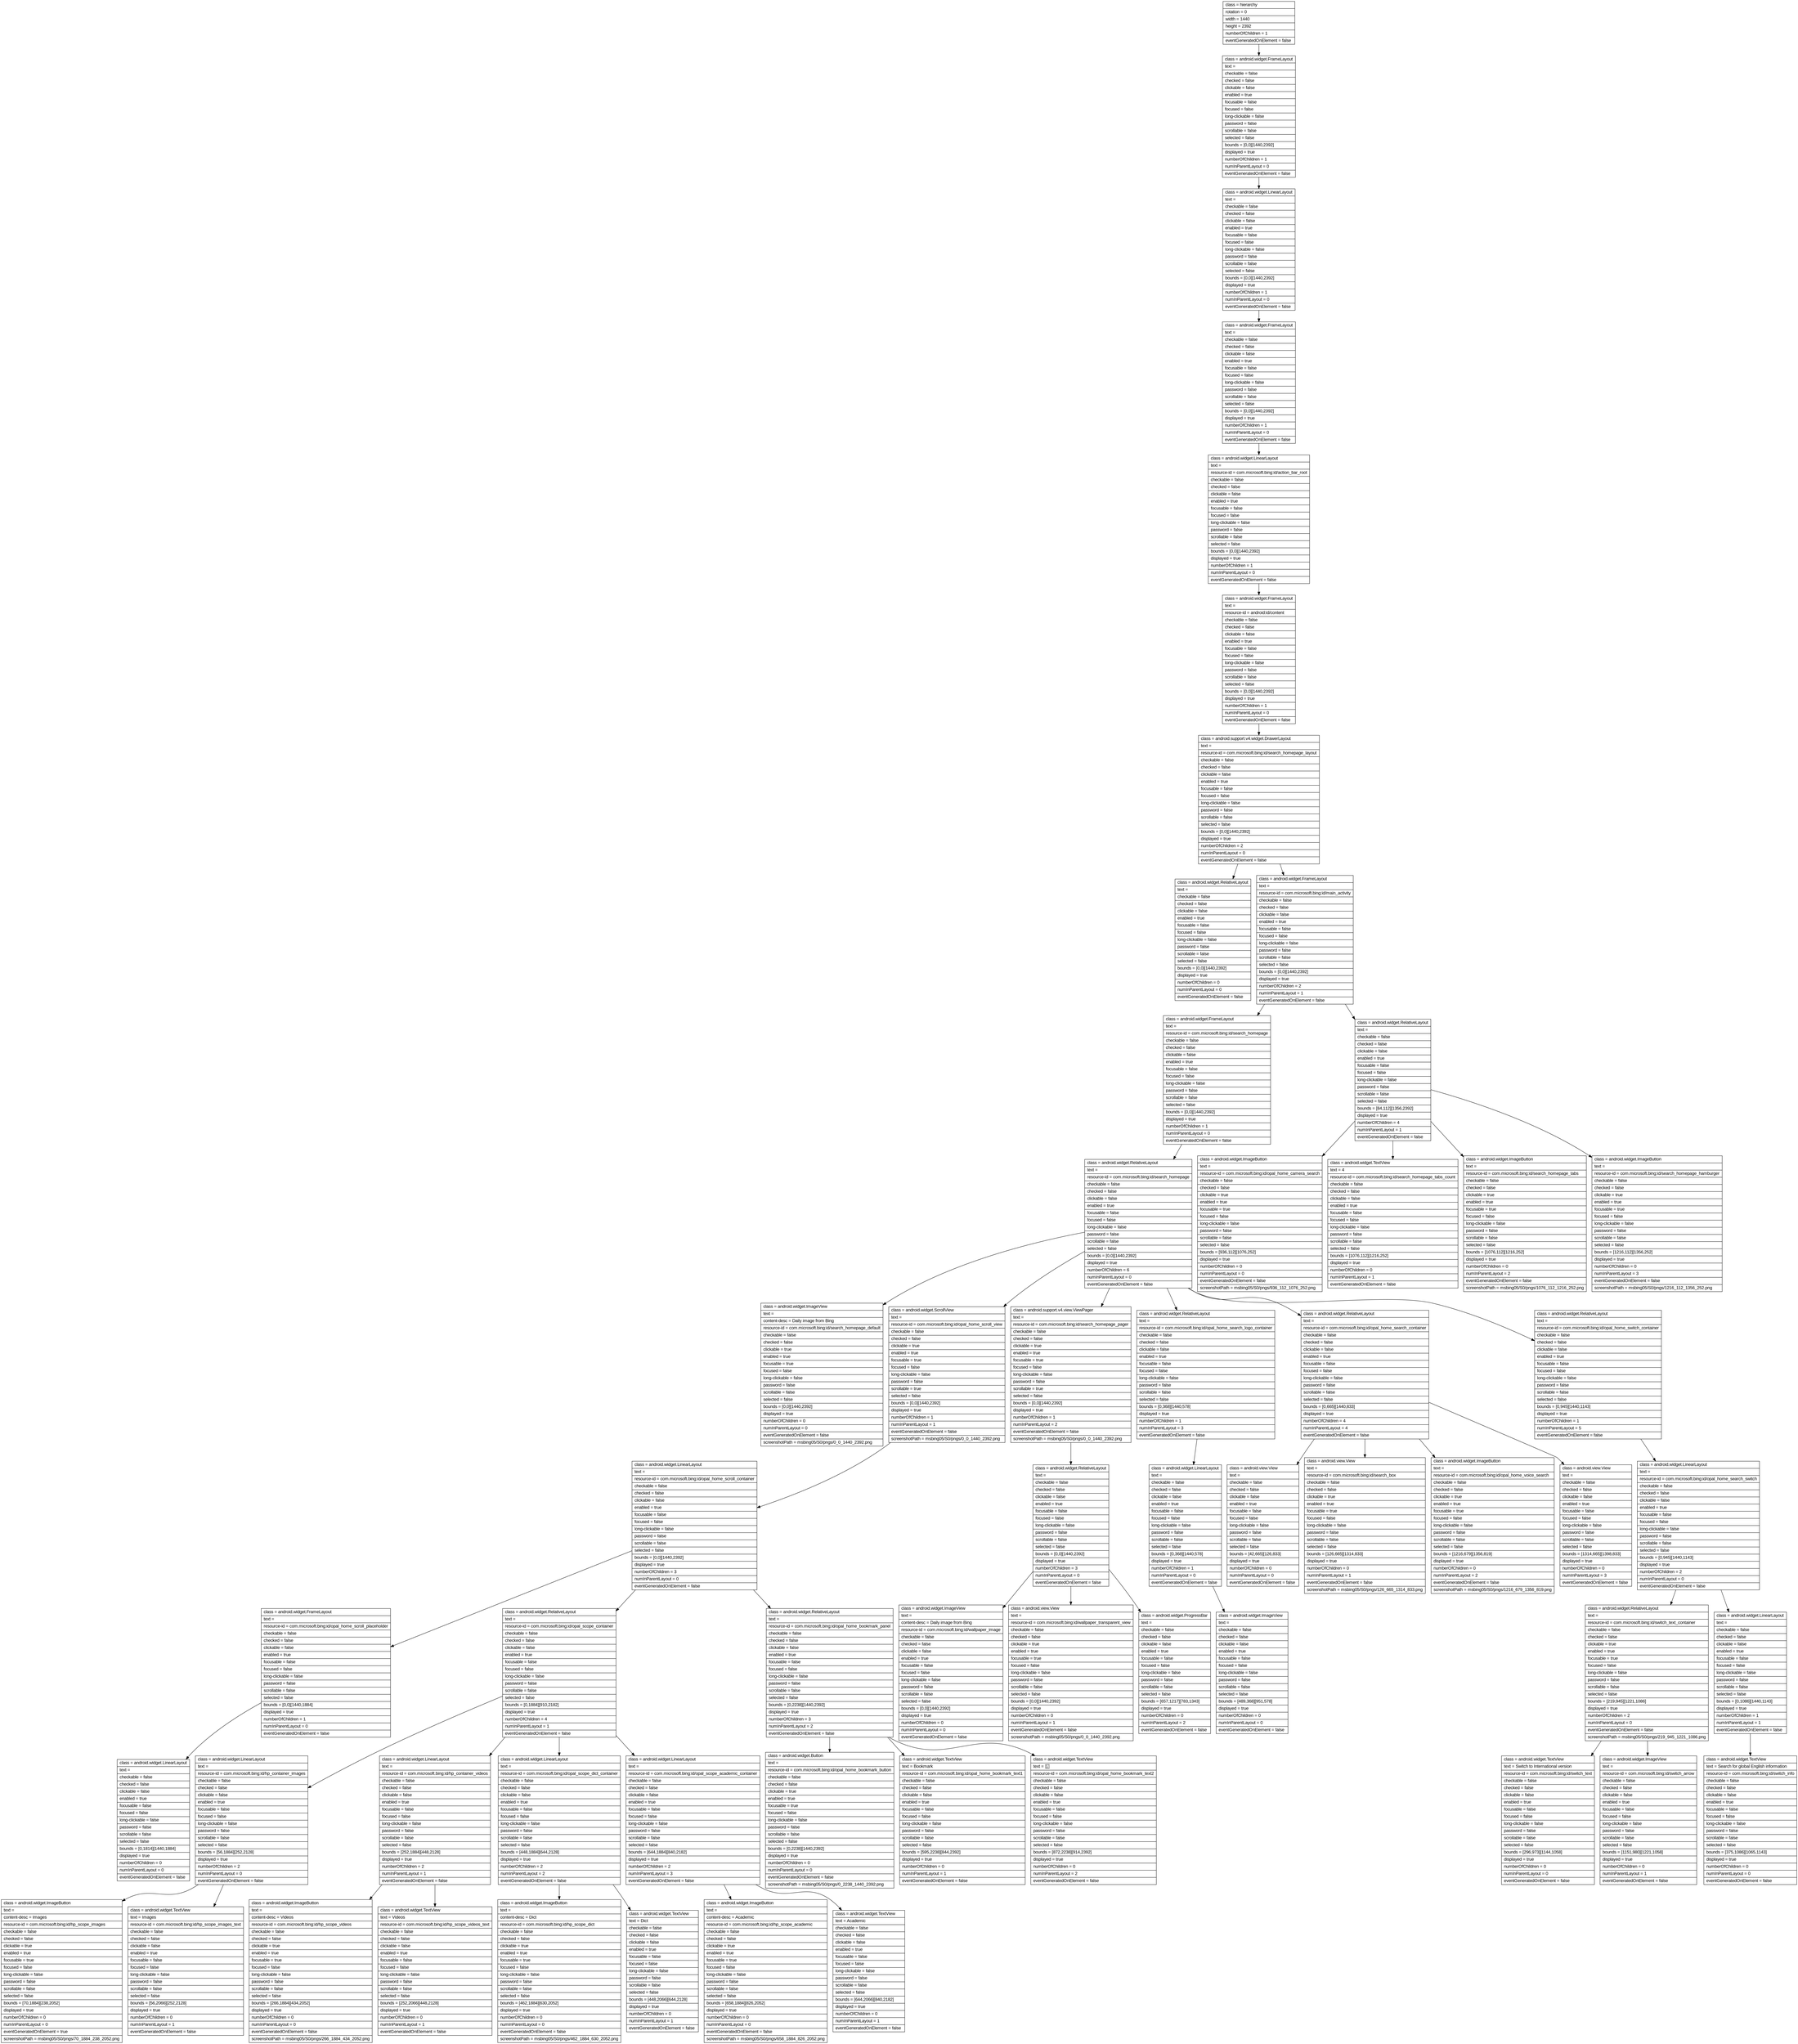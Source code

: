 digraph Layout {

	node [shape=record fontname=Arial];

	0	[label="{class = hierarchy\l|rotation = 0\l|width = 1440\l|height = 2392\l|numberOfChildren = 1\l|eventGeneratedOnElement = false \l}"]
	1	[label="{class = android.widget.FrameLayout\l|text = \l|checkable = false\l|checked = false\l|clickable = false\l|enabled = true\l|focusable = false\l|focused = false\l|long-clickable = false\l|password = false\l|scrollable = false\l|selected = false\l|bounds = [0,0][1440,2392]\l|displayed = true\l|numberOfChildren = 1\l|numInParentLayout = 0\l|eventGeneratedOnElement = false \l}"]
	2	[label="{class = android.widget.LinearLayout\l|text = \l|checkable = false\l|checked = false\l|clickable = false\l|enabled = true\l|focusable = false\l|focused = false\l|long-clickable = false\l|password = false\l|scrollable = false\l|selected = false\l|bounds = [0,0][1440,2392]\l|displayed = true\l|numberOfChildren = 1\l|numInParentLayout = 0\l|eventGeneratedOnElement = false \l}"]
	3	[label="{class = android.widget.FrameLayout\l|text = \l|checkable = false\l|checked = false\l|clickable = false\l|enabled = true\l|focusable = false\l|focused = false\l|long-clickable = false\l|password = false\l|scrollable = false\l|selected = false\l|bounds = [0,0][1440,2392]\l|displayed = true\l|numberOfChildren = 1\l|numInParentLayout = 0\l|eventGeneratedOnElement = false \l}"]
	4	[label="{class = android.widget.LinearLayout\l|text = \l|resource-id = com.microsoft.bing:id/action_bar_root\l|checkable = false\l|checked = false\l|clickable = false\l|enabled = true\l|focusable = false\l|focused = false\l|long-clickable = false\l|password = false\l|scrollable = false\l|selected = false\l|bounds = [0,0][1440,2392]\l|displayed = true\l|numberOfChildren = 1\l|numInParentLayout = 0\l|eventGeneratedOnElement = false \l}"]
	5	[label="{class = android.widget.FrameLayout\l|text = \l|resource-id = android:id/content\l|checkable = false\l|checked = false\l|clickable = false\l|enabled = true\l|focusable = false\l|focused = false\l|long-clickable = false\l|password = false\l|scrollable = false\l|selected = false\l|bounds = [0,0][1440,2392]\l|displayed = true\l|numberOfChildren = 1\l|numInParentLayout = 0\l|eventGeneratedOnElement = false \l}"]
	6	[label="{class = android.support.v4.widget.DrawerLayout\l|text = \l|resource-id = com.microsoft.bing:id/search_homepage_layout\l|checkable = false\l|checked = false\l|clickable = false\l|enabled = true\l|focusable = false\l|focused = false\l|long-clickable = false\l|password = false\l|scrollable = false\l|selected = false\l|bounds = [0,0][1440,2392]\l|displayed = true\l|numberOfChildren = 2\l|numInParentLayout = 0\l|eventGeneratedOnElement = false \l}"]
	7	[label="{class = android.widget.RelativeLayout\l|text = \l|checkable = false\l|checked = false\l|clickable = false\l|enabled = true\l|focusable = false\l|focused = false\l|long-clickable = false\l|password = false\l|scrollable = false\l|selected = false\l|bounds = [0,0][1440,2392]\l|displayed = true\l|numberOfChildren = 0\l|numInParentLayout = 0\l|eventGeneratedOnElement = false \l}"]
	8	[label="{class = android.widget.FrameLayout\l|text = \l|resource-id = com.microsoft.bing:id/main_activity\l|checkable = false\l|checked = false\l|clickable = false\l|enabled = true\l|focusable = false\l|focused = false\l|long-clickable = false\l|password = false\l|scrollable = false\l|selected = false\l|bounds = [0,0][1440,2392]\l|displayed = true\l|numberOfChildren = 2\l|numInParentLayout = 1\l|eventGeneratedOnElement = false \l}"]
	9	[label="{class = android.widget.FrameLayout\l|text = \l|resource-id = com.microsoft.bing:id/search_homepage\l|checkable = false\l|checked = false\l|clickable = false\l|enabled = true\l|focusable = false\l|focused = false\l|long-clickable = false\l|password = false\l|scrollable = false\l|selected = false\l|bounds = [0,0][1440,2392]\l|displayed = true\l|numberOfChildren = 1\l|numInParentLayout = 0\l|eventGeneratedOnElement = false \l}"]
	10	[label="{class = android.widget.RelativeLayout\l|text = \l|checkable = false\l|checked = false\l|clickable = false\l|enabled = true\l|focusable = false\l|focused = false\l|long-clickable = false\l|password = false\l|scrollable = false\l|selected = false\l|bounds = [84,112][1356,2392]\l|displayed = true\l|numberOfChildren = 4\l|numInParentLayout = 1\l|eventGeneratedOnElement = false \l}"]
	11	[label="{class = android.widget.RelativeLayout\l|text = \l|resource-id = com.microsoft.bing:id/search_homepage\l|checkable = false\l|checked = false\l|clickable = false\l|enabled = true\l|focusable = false\l|focused = false\l|long-clickable = false\l|password = false\l|scrollable = false\l|selected = false\l|bounds = [0,0][1440,2392]\l|displayed = true\l|numberOfChildren = 6\l|numInParentLayout = 0\l|eventGeneratedOnElement = false \l}"]
	12	[label="{class = android.widget.ImageButton\l|text = \l|resource-id = com.microsoft.bing:id/opal_home_camera_search\l|checkable = false\l|checked = false\l|clickable = true\l|enabled = true\l|focusable = true\l|focused = false\l|long-clickable = false\l|password = false\l|scrollable = false\l|selected = false\l|bounds = [936,112][1076,252]\l|displayed = true\l|numberOfChildren = 0\l|numInParentLayout = 0\l|eventGeneratedOnElement = false \l|screenshotPath = msbing05/S0/pngs/936_112_1076_252.png\l}"]
	13	[label="{class = android.widget.TextView\l|text = 4\l|resource-id = com.microsoft.bing:id/search_homepage_tabs_count\l|checkable = false\l|checked = false\l|clickable = false\l|enabled = true\l|focusable = false\l|focused = false\l|long-clickable = false\l|password = false\l|scrollable = false\l|selected = false\l|bounds = [1076,112][1216,252]\l|displayed = true\l|numberOfChildren = 0\l|numInParentLayout = 1\l|eventGeneratedOnElement = false \l}"]
	14	[label="{class = android.widget.ImageButton\l|text = \l|resource-id = com.microsoft.bing:id/search_homepage_tabs\l|checkable = false\l|checked = false\l|clickable = true\l|enabled = true\l|focusable = true\l|focused = false\l|long-clickable = false\l|password = false\l|scrollable = false\l|selected = false\l|bounds = [1076,112][1216,252]\l|displayed = true\l|numberOfChildren = 0\l|numInParentLayout = 2\l|eventGeneratedOnElement = false \l|screenshotPath = msbing05/S0/pngs/1076_112_1216_252.png\l}"]
	15	[label="{class = android.widget.ImageButton\l|text = \l|resource-id = com.microsoft.bing:id/search_homepage_hamburger\l|checkable = false\l|checked = false\l|clickable = true\l|enabled = true\l|focusable = true\l|focused = false\l|long-clickable = false\l|password = false\l|scrollable = false\l|selected = false\l|bounds = [1216,112][1356,252]\l|displayed = true\l|numberOfChildren = 0\l|numInParentLayout = 3\l|eventGeneratedOnElement = false \l|screenshotPath = msbing05/S0/pngs/1216_112_1356_252.png\l}"]
	16	[label="{class = android.widget.ImageView\l|text = \l|content-desc = Daily image from Bing\l|resource-id = com.microsoft.bing:id/search_homepage_default\l|checkable = false\l|checked = false\l|clickable = true\l|enabled = true\l|focusable = true\l|focused = false\l|long-clickable = false\l|password = false\l|scrollable = false\l|selected = false\l|bounds = [0,0][1440,2392]\l|displayed = true\l|numberOfChildren = 0\l|numInParentLayout = 0\l|eventGeneratedOnElement = false \l|screenshotPath = msbing05/S0/pngs/0_0_1440_2392.png\l}"]
	17	[label="{class = android.widget.ScrollView\l|text = \l|resource-id = com.microsoft.bing:id/opal_home_scroll_view\l|checkable = false\l|checked = false\l|clickable = true\l|enabled = true\l|focusable = true\l|focused = false\l|long-clickable = false\l|password = false\l|scrollable = true\l|selected = false\l|bounds = [0,0][1440,2392]\l|displayed = true\l|numberOfChildren = 1\l|numInParentLayout = 1\l|eventGeneratedOnElement = false \l|screenshotPath = msbing05/S0/pngs/0_0_1440_2392.png\l}"]
	18	[label="{class = android.support.v4.view.ViewPager\l|text = \l|resource-id = com.microsoft.bing:id/search_homepage_pager\l|checkable = false\l|checked = false\l|clickable = true\l|enabled = true\l|focusable = true\l|focused = false\l|long-clickable = false\l|password = false\l|scrollable = true\l|selected = false\l|bounds = [0,0][1440,2392]\l|displayed = true\l|numberOfChildren = 1\l|numInParentLayout = 2\l|eventGeneratedOnElement = false \l|screenshotPath = msbing05/S0/pngs/0_0_1440_2392.png\l}"]
	19	[label="{class = android.widget.RelativeLayout\l|text = \l|resource-id = com.microsoft.bing:id/opal_home_search_logo_container\l|checkable = false\l|checked = false\l|clickable = false\l|enabled = true\l|focusable = false\l|focused = false\l|long-clickable = false\l|password = false\l|scrollable = false\l|selected = false\l|bounds = [0,368][1440,578]\l|displayed = true\l|numberOfChildren = 1\l|numInParentLayout = 3\l|eventGeneratedOnElement = false \l}"]
	20	[label="{class = android.widget.RelativeLayout\l|text = \l|resource-id = com.microsoft.bing:id/opal_home_search_container\l|checkable = false\l|checked = false\l|clickable = false\l|enabled = true\l|focusable = false\l|focused = false\l|long-clickable = false\l|password = false\l|scrollable = false\l|selected = false\l|bounds = [0,665][1440,833]\l|displayed = true\l|numberOfChildren = 4\l|numInParentLayout = 4\l|eventGeneratedOnElement = false \l}"]
	21	[label="{class = android.widget.RelativeLayout\l|text = \l|resource-id = com.microsoft.bing:id/opal_home_switch_container\l|checkable = false\l|checked = false\l|clickable = false\l|enabled = true\l|focusable = false\l|focused = false\l|long-clickable = false\l|password = false\l|scrollable = false\l|selected = false\l|bounds = [0,945][1440,1143]\l|displayed = true\l|numberOfChildren = 1\l|numInParentLayout = 5\l|eventGeneratedOnElement = false \l}"]
	22	[label="{class = android.widget.LinearLayout\l|text = \l|resource-id = com.microsoft.bing:id/opal_home_scroll_container\l|checkable = false\l|checked = false\l|clickable = false\l|enabled = true\l|focusable = false\l|focused = false\l|long-clickable = false\l|password = false\l|scrollable = false\l|selected = false\l|bounds = [0,0][1440,2392]\l|displayed = true\l|numberOfChildren = 3\l|numInParentLayout = 0\l|eventGeneratedOnElement = false \l}"]
	23	[label="{class = android.widget.RelativeLayout\l|text = \l|checkable = false\l|checked = false\l|clickable = false\l|enabled = true\l|focusable = false\l|focused = false\l|long-clickable = false\l|password = false\l|scrollable = false\l|selected = false\l|bounds = [0,0][1440,2392]\l|displayed = true\l|numberOfChildren = 3\l|numInParentLayout = 0\l|eventGeneratedOnElement = false \l}"]
	24	[label="{class = android.widget.LinearLayout\l|text = \l|checkable = false\l|checked = false\l|clickable = false\l|enabled = true\l|focusable = false\l|focused = false\l|long-clickable = false\l|password = false\l|scrollable = false\l|selected = false\l|bounds = [0,368][1440,578]\l|displayed = true\l|numberOfChildren = 1\l|numInParentLayout = 0\l|eventGeneratedOnElement = false \l}"]
	25	[label="{class = android.view.View\l|text = \l|checkable = false\l|checked = false\l|clickable = false\l|enabled = true\l|focusable = false\l|focused = false\l|long-clickable = false\l|password = false\l|scrollable = false\l|selected = false\l|bounds = [42,665][126,833]\l|displayed = true\l|numberOfChildren = 0\l|numInParentLayout = 0\l|eventGeneratedOnElement = false \l}"]
	26	[label="{class = android.view.View\l|text = \l|resource-id = com.microsoft.bing:id/search_box\l|checkable = false\l|checked = false\l|clickable = true\l|enabled = true\l|focusable = true\l|focused = false\l|long-clickable = false\l|password = false\l|scrollable = false\l|selected = false\l|bounds = [126,665][1314,833]\l|displayed = true\l|numberOfChildren = 0\l|numInParentLayout = 1\l|eventGeneratedOnElement = false \l|screenshotPath = msbing05/S0/pngs/126_665_1314_833.png\l}"]
	27	[label="{class = android.widget.ImageButton\l|text = \l|resource-id = com.microsoft.bing:id/opal_home_voice_search\l|checkable = false\l|checked = false\l|clickable = true\l|enabled = true\l|focusable = true\l|focused = false\l|long-clickable = false\l|password = false\l|scrollable = false\l|selected = false\l|bounds = [1216,679][1356,819]\l|displayed = true\l|numberOfChildren = 0\l|numInParentLayout = 2\l|eventGeneratedOnElement = false \l|screenshotPath = msbing05/S0/pngs/1216_679_1356_819.png\l}"]
	28	[label="{class = android.view.View\l|text = \l|checkable = false\l|checked = false\l|clickable = false\l|enabled = true\l|focusable = false\l|focused = false\l|long-clickable = false\l|password = false\l|scrollable = false\l|selected = false\l|bounds = [1314,665][1398,833]\l|displayed = true\l|numberOfChildren = 0\l|numInParentLayout = 3\l|eventGeneratedOnElement = false \l}"]
	29	[label="{class = android.widget.LinearLayout\l|text = \l|resource-id = com.microsoft.bing:id/opal_home_search_switch\l|checkable = false\l|checked = false\l|clickable = false\l|enabled = true\l|focusable = false\l|focused = false\l|long-clickable = false\l|password = false\l|scrollable = false\l|selected = false\l|bounds = [0,945][1440,1143]\l|displayed = true\l|numberOfChildren = 2\l|numInParentLayout = 0\l|eventGeneratedOnElement = false \l}"]
	30	[label="{class = android.widget.FrameLayout\l|text = \l|resource-id = com.microsoft.bing:id/opal_home_scroll_placeholder\l|checkable = false\l|checked = false\l|clickable = false\l|enabled = true\l|focusable = false\l|focused = false\l|long-clickable = false\l|password = false\l|scrollable = false\l|selected = false\l|bounds = [0,0][1440,1884]\l|displayed = true\l|numberOfChildren = 1\l|numInParentLayout = 0\l|eventGeneratedOnElement = false \l}"]
	31	[label="{class = android.widget.RelativeLayout\l|text = \l|resource-id = com.microsoft.bing:id/opal_scope_container\l|checkable = false\l|checked = false\l|clickable = false\l|enabled = true\l|focusable = false\l|focused = false\l|long-clickable = false\l|password = false\l|scrollable = false\l|selected = false\l|bounds = [0,1884][910,2182]\l|displayed = true\l|numberOfChildren = 4\l|numInParentLayout = 1\l|eventGeneratedOnElement = false \l}"]
	32	[label="{class = android.widget.RelativeLayout\l|text = \l|resource-id = com.microsoft.bing:id/opal_home_bookmark_panel\l|checkable = false\l|checked = false\l|clickable = false\l|enabled = true\l|focusable = false\l|focused = false\l|long-clickable = false\l|password = false\l|scrollable = false\l|selected = false\l|bounds = [0,2238][1440,2392]\l|displayed = true\l|numberOfChildren = 3\l|numInParentLayout = 2\l|eventGeneratedOnElement = false \l}"]
	33	[label="{class = android.widget.ImageView\l|text = \l|content-desc = Daily image from Bing\l|resource-id = com.microsoft.bing:id/wallpaper_image\l|checkable = false\l|checked = false\l|clickable = false\l|enabled = true\l|focusable = false\l|focused = false\l|long-clickable = false\l|password = false\l|scrollable = false\l|selected = false\l|bounds = [0,0][1440,2392]\l|displayed = true\l|numberOfChildren = 0\l|numInParentLayout = 0\l|eventGeneratedOnElement = false \l}"]
	34	[label="{class = android.view.View\l|text = \l|resource-id = com.microsoft.bing:id/wallpaper_transparent_view\l|checkable = false\l|checked = false\l|clickable = true\l|enabled = true\l|focusable = true\l|focused = false\l|long-clickable = false\l|password = false\l|scrollable = false\l|selected = false\l|bounds = [0,0][1440,2392]\l|displayed = true\l|numberOfChildren = 0\l|numInParentLayout = 1\l|eventGeneratedOnElement = false \l|screenshotPath = msbing05/S0/pngs/0_0_1440_2392.png\l}"]
	35	[label="{class = android.widget.ProgressBar\l|text = \l|checkable = false\l|checked = false\l|clickable = false\l|enabled = true\l|focusable = false\l|focused = false\l|long-clickable = false\l|password = false\l|scrollable = false\l|selected = false\l|bounds = [657,1217][783,1343]\l|displayed = true\l|numberOfChildren = 0\l|numInParentLayout = 2\l|eventGeneratedOnElement = false \l}"]
	36	[label="{class = android.widget.ImageView\l|text = \l|checkable = false\l|checked = false\l|clickable = false\l|enabled = true\l|focusable = false\l|focused = false\l|long-clickable = false\l|password = false\l|scrollable = false\l|selected = false\l|bounds = [489,368][951,578]\l|displayed = true\l|numberOfChildren = 0\l|numInParentLayout = 0\l|eventGeneratedOnElement = false \l}"]
	37	[label="{class = android.widget.RelativeLayout\l|text = \l|resource-id = com.microsoft.bing:id/switch_text_container\l|checkable = false\l|checked = false\l|clickable = true\l|enabled = true\l|focusable = true\l|focused = false\l|long-clickable = false\l|password = false\l|scrollable = false\l|selected = false\l|bounds = [219,945][1221,1086]\l|displayed = true\l|numberOfChildren = 2\l|numInParentLayout = 0\l|eventGeneratedOnElement = false \l|screenshotPath = msbing05/S0/pngs/219_945_1221_1086.png\l}"]
	38	[label="{class = android.widget.LinearLayout\l|text = \l|checkable = false\l|checked = false\l|clickable = false\l|enabled = true\l|focusable = false\l|focused = false\l|long-clickable = false\l|password = false\l|scrollable = false\l|selected = false\l|bounds = [0,1086][1440,1143]\l|displayed = true\l|numberOfChildren = 1\l|numInParentLayout = 1\l|eventGeneratedOnElement = false \l}"]
	39	[label="{class = android.widget.LinearLayout\l|text = \l|checkable = false\l|checked = false\l|clickable = false\l|enabled = true\l|focusable = false\l|focused = false\l|long-clickable = false\l|password = false\l|scrollable = false\l|selected = false\l|bounds = [0,1814][1440,1884]\l|displayed = true\l|numberOfChildren = 0\l|numInParentLayout = 0\l|eventGeneratedOnElement = false \l}"]
	40	[label="{class = android.widget.LinearLayout\l|text = \l|resource-id = com.microsoft.bing:id/hp_container_images\l|checkable = false\l|checked = false\l|clickable = false\l|enabled = true\l|focusable = false\l|focused = false\l|long-clickable = false\l|password = false\l|scrollable = false\l|selected = false\l|bounds = [56,1884][252,2128]\l|displayed = true\l|numberOfChildren = 2\l|numInParentLayout = 0\l|eventGeneratedOnElement = false \l}"]
	41	[label="{class = android.widget.LinearLayout\l|text = \l|resource-id = com.microsoft.bing:id/hp_container_videos\l|checkable = false\l|checked = false\l|clickable = false\l|enabled = true\l|focusable = false\l|focused = false\l|long-clickable = false\l|password = false\l|scrollable = false\l|selected = false\l|bounds = [252,1884][448,2128]\l|displayed = true\l|numberOfChildren = 2\l|numInParentLayout = 1\l|eventGeneratedOnElement = false \l}"]
	42	[label="{class = android.widget.LinearLayout\l|text = \l|resource-id = com.microsoft.bing:id/opal_scope_dict_container\l|checkable = false\l|checked = false\l|clickable = false\l|enabled = true\l|focusable = false\l|focused = false\l|long-clickable = false\l|password = false\l|scrollable = false\l|selected = false\l|bounds = [448,1884][644,2128]\l|displayed = true\l|numberOfChildren = 2\l|numInParentLayout = 2\l|eventGeneratedOnElement = false \l}"]
	43	[label="{class = android.widget.LinearLayout\l|text = \l|resource-id = com.microsoft.bing:id/opal_scope_academic_container\l|checkable = false\l|checked = false\l|clickable = false\l|enabled = true\l|focusable = false\l|focused = false\l|long-clickable = false\l|password = false\l|scrollable = false\l|selected = false\l|bounds = [644,1884][840,2182]\l|displayed = true\l|numberOfChildren = 2\l|numInParentLayout = 3\l|eventGeneratedOnElement = false \l}"]
	44	[label="{class = android.widget.Button\l|text = \l|resource-id = com.microsoft.bing:id/opal_home_bookmark_button\l|checkable = false\l|checked = false\l|clickable = true\l|enabled = true\l|focusable = true\l|focused = false\l|long-clickable = false\l|password = false\l|scrollable = false\l|selected = false\l|bounds = [0,2238][1440,2392]\l|displayed = true\l|numberOfChildren = 0\l|numInParentLayout = 0\l|eventGeneratedOnElement = false \l|screenshotPath = msbing05/S0/pngs/0_2238_1440_2392.png\l}"]
	45	[label="{class = android.widget.TextView\l|text = Bookmark\l|resource-id = com.microsoft.bing:id/opal_home_bookmark_text1\l|checkable = false\l|checked = false\l|clickable = false\l|enabled = true\l|focusable = false\l|focused = false\l|long-clickable = false\l|password = false\l|scrollable = false\l|selected = false\l|bounds = [595,2238][844,2392]\l|displayed = true\l|numberOfChildren = 0\l|numInParentLayout = 1\l|eventGeneratedOnElement = false \l}"]
	46	[label="{class = android.widget.TextView\l|text = \l|resource-id = com.microsoft.bing:id/opal_home_bookmark_text2\l|checkable = false\l|checked = false\l|clickable = false\l|enabled = true\l|focusable = false\l|focused = false\l|long-clickable = false\l|password = false\l|scrollable = false\l|selected = false\l|bounds = [872,2238][914,2392]\l|displayed = true\l|numberOfChildren = 0\l|numInParentLayout = 2\l|eventGeneratedOnElement = false \l}"]
	47	[label="{class = android.widget.TextView\l|text = Switch to International version\l|resource-id = com.microsoft.bing:id/switch_text\l|checkable = false\l|checked = false\l|clickable = false\l|enabled = true\l|focusable = false\l|focused = false\l|long-clickable = false\l|password = false\l|scrollable = false\l|selected = false\l|bounds = [296,973][1144,1058]\l|displayed = true\l|numberOfChildren = 0\l|numInParentLayout = 0\l|eventGeneratedOnElement = false \l}"]
	48	[label="{class = android.widget.ImageView\l|text = \l|resource-id = com.microsoft.bing:id/switch_arrow\l|checkable = false\l|checked = false\l|clickable = false\l|enabled = true\l|focusable = false\l|focused = false\l|long-clickable = false\l|password = false\l|scrollable = false\l|selected = false\l|bounds = [1151,980][1221,1058]\l|displayed = true\l|numberOfChildren = 0\l|numInParentLayout = 1\l|eventGeneratedOnElement = false \l}"]
	49	[label="{class = android.widget.TextView\l|text = Search for global English information\l|resource-id = com.microsoft.bing:id/switch_info\l|checkable = false\l|checked = false\l|clickable = false\l|enabled = true\l|focusable = false\l|focused = false\l|long-clickable = false\l|password = false\l|scrollable = false\l|selected = false\l|bounds = [375,1086][1065,1143]\l|displayed = true\l|numberOfChildren = 0\l|numInParentLayout = 0\l|eventGeneratedOnElement = false \l}"]
	50	[label="{class = android.widget.ImageButton\l|text = \l|content-desc = Images\l|resource-id = com.microsoft.bing:id/hp_scope_images\l|checkable = false\l|checked = false\l|clickable = true\l|enabled = true\l|focusable = true\l|focused = false\l|long-clickable = false\l|password = false\l|scrollable = false\l|selected = false\l|bounds = [70,1884][238,2052]\l|displayed = true\l|numberOfChildren = 0\l|numInParentLayout = 0\l|eventGeneratedOnElement = true \l|screenshotPath = msbing05/S0/pngs/70_1884_238_2052.png\l}"]
	51	[label="{class = android.widget.TextView\l|text = Images\l|resource-id = com.microsoft.bing:id/hp_scope_images_text\l|checkable = false\l|checked = false\l|clickable = false\l|enabled = true\l|focusable = false\l|focused = false\l|long-clickable = false\l|password = false\l|scrollable = false\l|selected = false\l|bounds = [56,2066][252,2128]\l|displayed = true\l|numberOfChildren = 0\l|numInParentLayout = 1\l|eventGeneratedOnElement = false \l}"]
	52	[label="{class = android.widget.ImageButton\l|text = \l|content-desc = Videos\l|resource-id = com.microsoft.bing:id/hp_scope_videos\l|checkable = false\l|checked = false\l|clickable = true\l|enabled = true\l|focusable = true\l|focused = false\l|long-clickable = false\l|password = false\l|scrollable = false\l|selected = false\l|bounds = [266,1884][434,2052]\l|displayed = true\l|numberOfChildren = 0\l|numInParentLayout = 0\l|eventGeneratedOnElement = false \l|screenshotPath = msbing05/S0/pngs/266_1884_434_2052.png\l}"]
	53	[label="{class = android.widget.TextView\l|text = Videos\l|resource-id = com.microsoft.bing:id/hp_scope_videos_text\l|checkable = false\l|checked = false\l|clickable = false\l|enabled = true\l|focusable = false\l|focused = false\l|long-clickable = false\l|password = false\l|scrollable = false\l|selected = false\l|bounds = [252,2066][448,2128]\l|displayed = true\l|numberOfChildren = 0\l|numInParentLayout = 1\l|eventGeneratedOnElement = false \l}"]
	54	[label="{class = android.widget.ImageButton\l|text = \l|content-desc = Dict\l|resource-id = com.microsoft.bing:id/hp_scope_dict\l|checkable = false\l|checked = false\l|clickable = true\l|enabled = true\l|focusable = true\l|focused = false\l|long-clickable = false\l|password = false\l|scrollable = false\l|selected = false\l|bounds = [462,1884][630,2052]\l|displayed = true\l|numberOfChildren = 0\l|numInParentLayout = 0\l|eventGeneratedOnElement = false \l|screenshotPath = msbing05/S0/pngs/462_1884_630_2052.png\l}"]
	55	[label="{class = android.widget.TextView\l|text = Dict\l|checkable = false\l|checked = false\l|clickable = false\l|enabled = true\l|focusable = false\l|focused = false\l|long-clickable = false\l|password = false\l|scrollable = false\l|selected = false\l|bounds = [448,2066][644,2128]\l|displayed = true\l|numberOfChildren = 0\l|numInParentLayout = 1\l|eventGeneratedOnElement = false \l}"]
	56	[label="{class = android.widget.ImageButton\l|text = \l|content-desc = Academic\l|resource-id = com.microsoft.bing:id/hp_scope_academic\l|checkable = false\l|checked = false\l|clickable = true\l|enabled = true\l|focusable = true\l|focused = false\l|long-clickable = false\l|password = false\l|scrollable = false\l|selected = false\l|bounds = [658,1884][826,2052]\l|displayed = true\l|numberOfChildren = 0\l|numInParentLayout = 0\l|eventGeneratedOnElement = false \l|screenshotPath = msbing05/S0/pngs/658_1884_826_2052.png\l}"]
	57	[label="{class = android.widget.TextView\l|text = Academic\l|checkable = false\l|checked = false\l|clickable = false\l|enabled = true\l|focusable = false\l|focused = false\l|long-clickable = false\l|password = false\l|scrollable = false\l|selected = false\l|bounds = [644,2066][840,2182]\l|displayed = true\l|numberOfChildren = 0\l|numInParentLayout = 1\l|eventGeneratedOnElement = false \l}"]


	0 -> 1
	1 -> 2
	2 -> 3
	3 -> 4
	4 -> 5
	5 -> 6
	6 -> 7
	6 -> 8
	8 -> 9
	8 -> 10
	9 -> 11
	10 -> 12
	10 -> 13
	10 -> 14
	10 -> 15
	11 -> 16
	11 -> 17
	11 -> 18
	11 -> 19
	11 -> 20
	11 -> 21
	17 -> 22
	18 -> 23
	19 -> 24
	20 -> 25
	20 -> 26
	20 -> 27
	20 -> 28
	21 -> 29
	22 -> 30
	22 -> 31
	22 -> 32
	23 -> 33
	23 -> 34
	23 -> 35
	24 -> 36
	29 -> 37
	29 -> 38
	30 -> 39
	31 -> 40
	31 -> 41
	31 -> 42
	31 -> 43
	32 -> 44
	32 -> 45
	32 -> 46
	37 -> 47
	37 -> 48
	38 -> 49
	40 -> 50
	40 -> 51
	41 -> 52
	41 -> 53
	42 -> 54
	42 -> 55
	43 -> 56
	43 -> 57


}